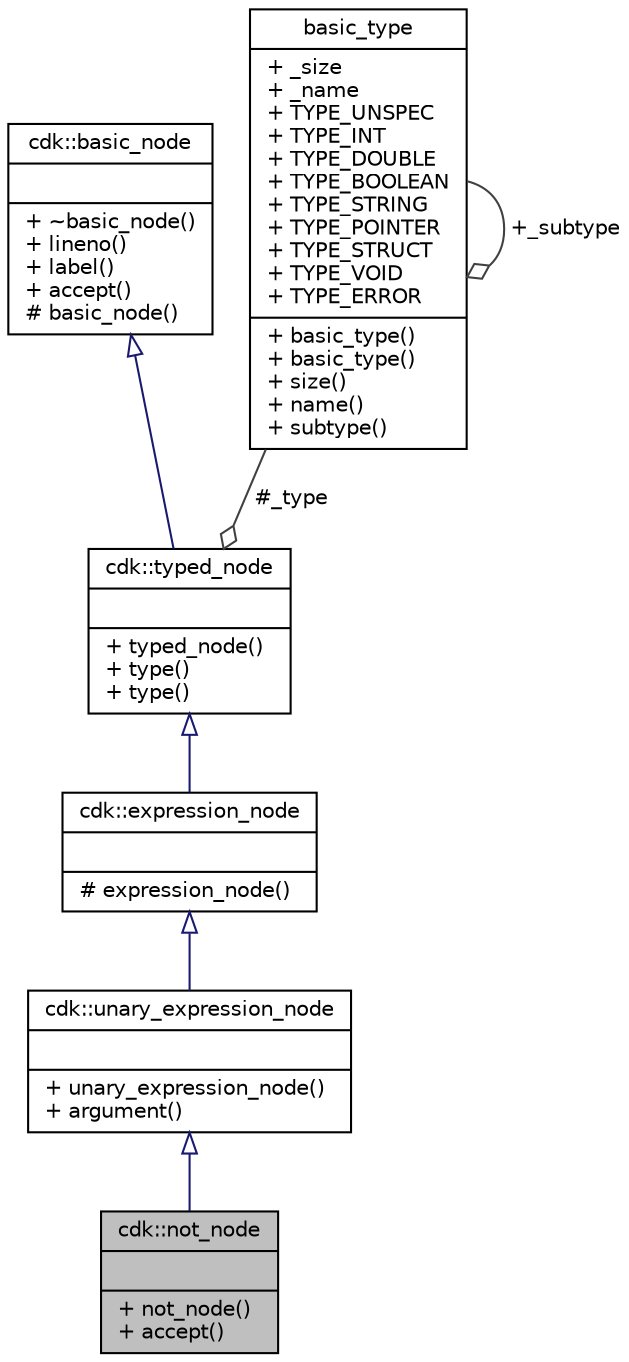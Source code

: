 digraph "cdk::not_node"
{
  edge [fontname="Helvetica",fontsize="10",labelfontname="Helvetica",labelfontsize="10"];
  node [fontname="Helvetica",fontsize="10",shape=record];
  Node5 [label="{cdk::not_node\n||+ not_node()\l+ accept()\l}",height=0.2,width=0.4,color="black", fillcolor="grey75", style="filled", fontcolor="black"];
  Node6 -> Node5 [dir="back",color="midnightblue",fontsize="10",style="solid",arrowtail="onormal",fontname="Helvetica"];
  Node6 [label="{cdk::unary_expression_node\n||+ unary_expression_node()\l+ argument()\l}",height=0.2,width=0.4,color="black", fillcolor="white", style="filled",URL="$classcdk_1_1unary__expression__node.html"];
  Node7 -> Node6 [dir="back",color="midnightblue",fontsize="10",style="solid",arrowtail="onormal",fontname="Helvetica"];
  Node7 [label="{cdk::expression_node\n||# expression_node()\l}",height=0.2,width=0.4,color="black", fillcolor="white", style="filled",URL="$classcdk_1_1expression__node.html"];
  Node8 -> Node7 [dir="back",color="midnightblue",fontsize="10",style="solid",arrowtail="onormal",fontname="Helvetica"];
  Node8 [label="{cdk::typed_node\n||+ typed_node()\l+ type()\l+ type()\l}",height=0.2,width=0.4,color="black", fillcolor="white", style="filled",URL="$classcdk_1_1typed__node.html"];
  Node9 -> Node8 [dir="back",color="midnightblue",fontsize="10",style="solid",arrowtail="onormal",fontname="Helvetica"];
  Node9 [label="{cdk::basic_node\n||+ ~basic_node()\l+ lineno()\l+ label()\l+ accept()\l# basic_node()\l}",height=0.2,width=0.4,color="black", fillcolor="white", style="filled",URL="$classcdk_1_1basic__node.html"];
  Node10 -> Node8 [color="grey25",fontsize="10",style="solid",label=" #_type" ,arrowhead="odiamond",fontname="Helvetica"];
  Node10 [label="{basic_type\n|+ _size\l+ _name\l+ TYPE_UNSPEC\l+ TYPE_INT\l+ TYPE_DOUBLE\l+ TYPE_BOOLEAN\l+ TYPE_STRING\l+ TYPE_POINTER\l+ TYPE_STRUCT\l+ TYPE_VOID\l+ TYPE_ERROR\l|+ basic_type()\l+ basic_type()\l+ size()\l+ name()\l+ subtype()\l}",height=0.2,width=0.4,color="black", fillcolor="white", style="filled",URL="$structbasic__type.html"];
  Node10 -> Node10 [color="grey25",fontsize="10",style="solid",label=" +_subtype" ,arrowhead="odiamond",fontname="Helvetica"];
}
